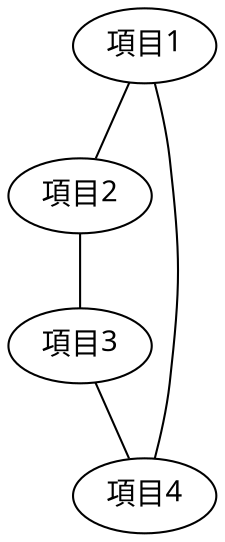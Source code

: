 graph {
	node [fontname="MS Gothic"]
	"項目1" [pos="0,0!"]
	"項目2" [pos="3,0!"]
	"項目3" [pos="3,2!"]
	"項目4" [pos="0,2!"]
	"項目1" -- "項目2"
	"項目2" -- "項目3"
	"項目3" -- "項目4"
	"項目4" -- "項目1"
}
